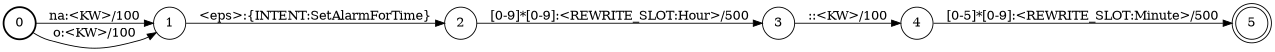 digraph FST {
rankdir = LR;
size = "8.5,11";
label = "";
center = 1;
orientation = Portrait;
ranksep = "0.4";
nodesep = "0.25";
0 [label = "0", shape = circle, style = bold, fontsize = 14]
	0 -> 1 [label = "na:<KW>/100", fontsize = 14];
	0 -> 1 [label = "o:<KW>/100", fontsize = 14];
1 [label = "1", shape = circle, style = solid, fontsize = 14]
	1 -> 2 [label = "<eps>:{INTENT:SetAlarmForTime}", fontsize = 14];
2 [label = "2", shape = circle, style = solid, fontsize = 14]
	2 -> 3 [label = "[0-9]*[0-9]:<REWRITE_SLOT:Hour>/500", fontsize = 14];
3 [label = "3", shape = circle, style = solid, fontsize = 14]
	3 -> 4 [label = "::<KW>/100", fontsize = 14];
4 [label = "4", shape = circle, style = solid, fontsize = 14]
	4 -> 5 [label = "[0-5]*[0-9]:<REWRITE_SLOT:Minute>/500", fontsize = 14];
5 [label = "5", shape = doublecircle, style = solid, fontsize = 14]
}
